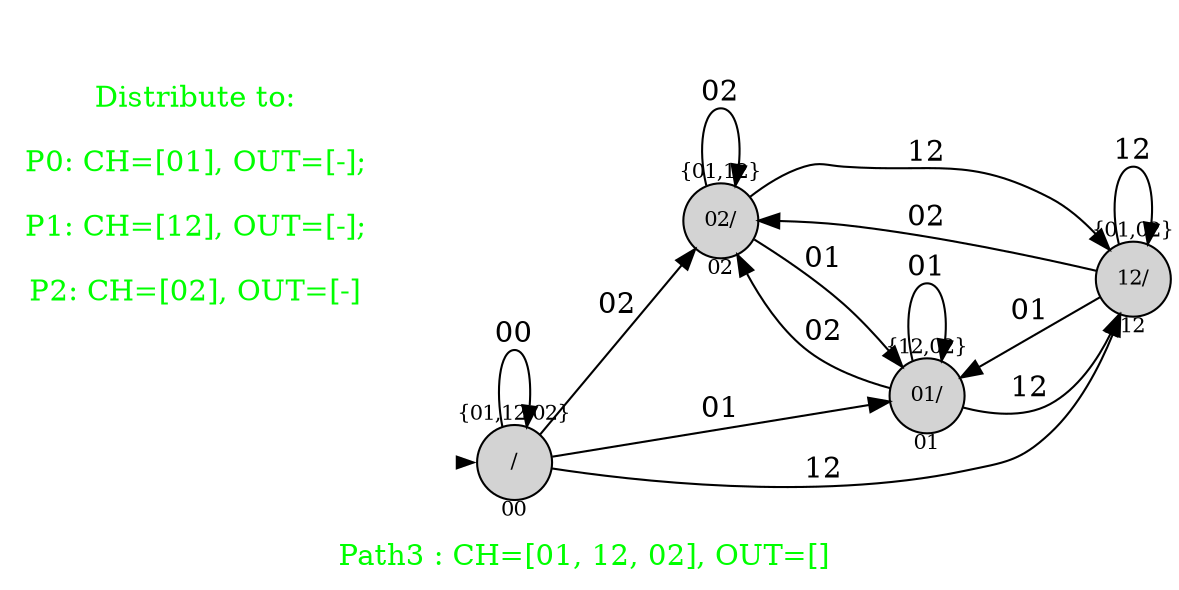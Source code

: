 digraph G {
graph [fontcolor="green",fontsize=14,rankdir=LR,ranksep=0.6,nodesep=0.5,label="
Path3 : CH=[01, 12, 02], OUT=[] "];

node[shape=circle, style=filled, fixedsize=true, fontsize=10];

init [shape=point,style=invis];
spec [fontcolor="green",fontsize=14,peripheries=0,shape=square,fixedsize=false,style="",label="Distribute to:

P0: CH=[01], OUT=[-];

P1: CH=[12], OUT=[-];

P2: CH=[02], OUT=[-]"];
	02[label="{01,12}

02/

02"];

	00[label="{01,12,02}

/

00"];

	01[label="{12,02}

01/

01"];

	12[label="{01,02}

12/

12"];

	 init -> 00[penwidth=0,tooltip="initial state"];

	12 -> 02[label="02"];
	12 -> 12[label="12"];

	02 -> 01[label="01"];
	02 -> 02[label="02"];

	00 -> 01[label="01"];
	00 -> 12[label="12"];
	00 -> 00[label="00"]

	01 -> 12[label="12"];
	01 -> 01[label="01"];

	02 -> 12[label="12"];

	12 -> 01[label="01"];

	00 -> 02[label="02"];

	01 -> 02[label="02"];


}
